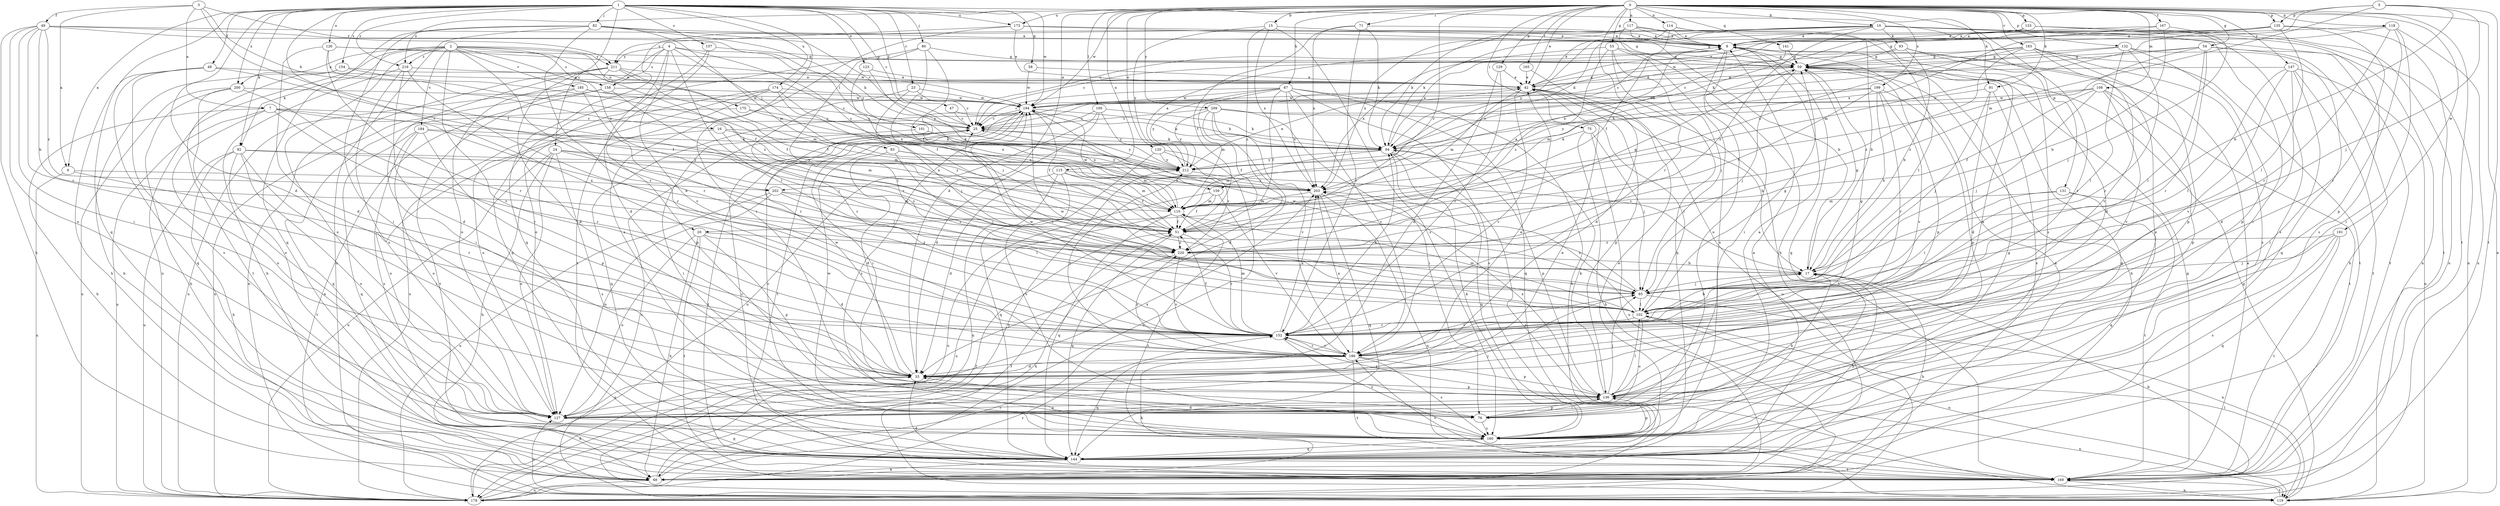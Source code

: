 strict digraph  {
0;
1;
2;
3;
4;
5;
6;
7;
8;
10;
15;
16;
17;
20;
23;
24;
25;
33;
42;
47;
48;
49;
51;
53;
54;
58;
59;
67;
68;
71;
75;
76;
80;
82;
83;
85;
91;
92;
93;
94;
100;
101;
102;
108;
110;
114;
115;
117;
118;
119;
120;
123;
126;
127;
129;
131;
132;
133;
135;
136;
141;
144;
147;
152;
154;
157;
158;
159;
160;
165;
167;
169;
173;
174;
175;
178;
183;
184;
185;
186;
191;
194;
199;
200;
202;
203;
209;
211;
212;
219;
220;
0 -> 10  [label=b];
0 -> 15  [label=b];
0 -> 20  [label=c];
0 -> 33  [label=d];
0 -> 42  [label=e];
0 -> 53  [label=g];
0 -> 54  [label=g];
0 -> 67  [label=h];
0 -> 71  [label=i];
0 -> 75  [label=i];
0 -> 91  [label=k];
0 -> 100  [label=l];
0 -> 108  [label=m];
0 -> 114  [label=n];
0 -> 115  [label=n];
0 -> 117  [label=n];
0 -> 118  [label=n];
0 -> 119  [label=n];
0 -> 120  [label=o];
0 -> 129  [label=p];
0 -> 131  [label=p];
0 -> 132  [label=p];
0 -> 133  [label=p];
0 -> 135  [label=p];
0 -> 141  [label=q];
0 -> 147  [label=r];
0 -> 152  [label=r];
0 -> 165  [label=t];
0 -> 167  [label=t];
0 -> 169  [label=t];
0 -> 173  [label=u];
0 -> 183  [label=v];
0 -> 191  [label=w];
0 -> 194  [label=w];
0 -> 199  [label=x];
0 -> 209  [label=y];
0 -> 219  [label=z];
1 -> 6  [label=a];
1 -> 20  [label=c];
1 -> 23  [label=c];
1 -> 24  [label=c];
1 -> 25  [label=c];
1 -> 33  [label=d];
1 -> 47  [label=f];
1 -> 48  [label=f];
1 -> 58  [label=g];
1 -> 76  [label=i];
1 -> 80  [label=j];
1 -> 82  [label=j];
1 -> 91  [label=k];
1 -> 92  [label=k];
1 -> 123  [label=o];
1 -> 126  [label=o];
1 -> 144  [label=q];
1 -> 154  [label=s];
1 -> 157  [label=s];
1 -> 173  [label=u];
1 -> 174  [label=u];
1 -> 194  [label=w];
1 -> 200  [label=x];
1 -> 219  [label=z];
2 -> 92  [label=k];
2 -> 127  [label=o];
2 -> 152  [label=r];
2 -> 158  [label=s];
2 -> 175  [label=u];
2 -> 178  [label=u];
2 -> 184  [label=v];
2 -> 185  [label=v];
2 -> 186  [label=v];
2 -> 200  [label=x];
2 -> 202  [label=x];
2 -> 211  [label=y];
2 -> 219  [label=z];
2 -> 220  [label=z];
3 -> 6  [label=a];
3 -> 7  [label=a];
3 -> 16  [label=b];
3 -> 49  [label=f];
3 -> 51  [label=f];
3 -> 211  [label=y];
4 -> 33  [label=d];
4 -> 83  [label=j];
4 -> 101  [label=l];
4 -> 102  [label=l];
4 -> 127  [label=o];
4 -> 158  [label=s];
4 -> 159  [label=s];
4 -> 186  [label=v];
4 -> 211  [label=y];
5 -> 17  [label=b];
5 -> 85  [label=j];
5 -> 110  [label=m];
5 -> 135  [label=p];
5 -> 169  [label=t];
5 -> 202  [label=x];
6 -> 152  [label=r];
6 -> 178  [label=u];
6 -> 202  [label=x];
7 -> 17  [label=b];
7 -> 25  [label=c];
7 -> 68  [label=h];
7 -> 110  [label=m];
7 -> 127  [label=o];
7 -> 152  [label=r];
7 -> 178  [label=u];
8 -> 59  [label=g];
8 -> 76  [label=i];
8 -> 127  [label=o];
8 -> 144  [label=q];
8 -> 159  [label=s];
10 -> 8  [label=a];
10 -> 25  [label=c];
10 -> 42  [label=e];
10 -> 76  [label=i];
10 -> 93  [label=k];
10 -> 119  [label=n];
10 -> 160  [label=s];
10 -> 186  [label=v];
10 -> 211  [label=y];
10 -> 212  [label=y];
10 -> 220  [label=z];
15 -> 8  [label=a];
15 -> 160  [label=s];
15 -> 203  [label=x];
15 -> 212  [label=y];
15 -> 220  [label=z];
16 -> 94  [label=k];
16 -> 127  [label=o];
16 -> 203  [label=x];
16 -> 220  [label=z];
17 -> 25  [label=c];
17 -> 59  [label=g];
17 -> 68  [label=h];
17 -> 85  [label=j];
20 -> 33  [label=d];
20 -> 68  [label=h];
20 -> 127  [label=o];
20 -> 136  [label=p];
20 -> 169  [label=t];
20 -> 220  [label=z];
23 -> 25  [label=c];
23 -> 85  [label=j];
23 -> 152  [label=r];
23 -> 194  [label=w];
24 -> 68  [label=h];
24 -> 85  [label=j];
24 -> 127  [label=o];
24 -> 160  [label=s];
24 -> 178  [label=u];
24 -> 212  [label=y];
24 -> 220  [label=z];
25 -> 94  [label=k];
25 -> 169  [label=t];
25 -> 212  [label=y];
33 -> 42  [label=e];
33 -> 127  [label=o];
33 -> 136  [label=p];
33 -> 194  [label=w];
42 -> 59  [label=g];
42 -> 110  [label=m];
42 -> 136  [label=p];
42 -> 169  [label=t];
42 -> 178  [label=u];
42 -> 186  [label=v];
42 -> 194  [label=w];
47 -> 25  [label=c];
47 -> 94  [label=k];
48 -> 42  [label=e];
48 -> 51  [label=f];
48 -> 68  [label=h];
48 -> 144  [label=q];
48 -> 160  [label=s];
49 -> 8  [label=a];
49 -> 17  [label=b];
49 -> 59  [label=g];
49 -> 68  [label=h];
49 -> 76  [label=i];
49 -> 127  [label=o];
49 -> 152  [label=r];
49 -> 212  [label=y];
49 -> 220  [label=z];
51 -> 8  [label=a];
51 -> 59  [label=g];
51 -> 144  [label=q];
51 -> 152  [label=r];
51 -> 220  [label=z];
53 -> 59  [label=g];
53 -> 85  [label=j];
53 -> 144  [label=q];
53 -> 160  [label=s];
53 -> 203  [label=x];
53 -> 220  [label=z];
54 -> 59  [label=g];
54 -> 68  [label=h];
54 -> 94  [label=k];
54 -> 102  [label=l];
54 -> 152  [label=r];
54 -> 169  [label=t];
54 -> 220  [label=z];
58 -> 42  [label=e];
58 -> 194  [label=w];
59 -> 42  [label=e];
59 -> 68  [label=h];
59 -> 85  [label=j];
59 -> 110  [label=m];
59 -> 136  [label=p];
67 -> 25  [label=c];
67 -> 51  [label=f];
67 -> 68  [label=h];
67 -> 110  [label=m];
67 -> 144  [label=q];
67 -> 160  [label=s];
67 -> 186  [label=v];
67 -> 194  [label=w];
67 -> 203  [label=x];
67 -> 212  [label=y];
68 -> 8  [label=a];
68 -> 152  [label=r];
68 -> 178  [label=u];
68 -> 212  [label=y];
71 -> 8  [label=a];
71 -> 51  [label=f];
71 -> 94  [label=k];
71 -> 152  [label=r];
71 -> 203  [label=x];
75 -> 68  [label=h];
75 -> 85  [label=j];
75 -> 94  [label=k];
75 -> 178  [label=u];
76 -> 8  [label=a];
76 -> 136  [label=p];
76 -> 160  [label=s];
80 -> 51  [label=f];
80 -> 59  [label=g];
80 -> 85  [label=j];
80 -> 102  [label=l];
80 -> 144  [label=q];
82 -> 8  [label=a];
82 -> 25  [label=c];
82 -> 76  [label=i];
82 -> 94  [label=k];
82 -> 110  [label=m];
82 -> 119  [label=n];
82 -> 144  [label=q];
82 -> 152  [label=r];
83 -> 33  [label=d];
83 -> 85  [label=j];
83 -> 110  [label=m];
83 -> 212  [label=y];
85 -> 102  [label=l];
85 -> 119  [label=n];
85 -> 186  [label=v];
85 -> 194  [label=w];
91 -> 33  [label=d];
91 -> 85  [label=j];
91 -> 160  [label=s];
91 -> 194  [label=w];
92 -> 68  [label=h];
92 -> 76  [label=i];
92 -> 127  [label=o];
92 -> 169  [label=t];
92 -> 178  [label=u];
92 -> 203  [label=x];
92 -> 212  [label=y];
93 -> 17  [label=b];
93 -> 25  [label=c];
93 -> 33  [label=d];
93 -> 59  [label=g];
93 -> 127  [label=o];
94 -> 8  [label=a];
94 -> 110  [label=m];
94 -> 119  [label=n];
94 -> 136  [label=p];
94 -> 144  [label=q];
94 -> 212  [label=y];
100 -> 25  [label=c];
100 -> 33  [label=d];
100 -> 94  [label=k];
100 -> 178  [label=u];
100 -> 212  [label=y];
101 -> 76  [label=i];
101 -> 94  [label=k];
101 -> 203  [label=x];
102 -> 17  [label=b];
102 -> 25  [label=c];
102 -> 59  [label=g];
102 -> 110  [label=m];
102 -> 119  [label=n];
102 -> 127  [label=o];
102 -> 152  [label=r];
102 -> 194  [label=w];
102 -> 203  [label=x];
108 -> 51  [label=f];
108 -> 85  [label=j];
108 -> 136  [label=p];
108 -> 169  [label=t];
108 -> 186  [label=v];
108 -> 194  [label=w];
108 -> 212  [label=y];
110 -> 51  [label=f];
110 -> 144  [label=q];
110 -> 169  [label=t];
110 -> 178  [label=u];
110 -> 194  [label=w];
114 -> 8  [label=a];
114 -> 17  [label=b];
114 -> 51  [label=f];
114 -> 94  [label=k];
114 -> 102  [label=l];
115 -> 33  [label=d];
115 -> 51  [label=f];
115 -> 110  [label=m];
115 -> 119  [label=n];
115 -> 144  [label=q];
115 -> 203  [label=x];
117 -> 8  [label=a];
117 -> 17  [label=b];
117 -> 68  [label=h];
117 -> 94  [label=k];
117 -> 119  [label=n];
117 -> 160  [label=s];
117 -> 203  [label=x];
118 -> 8  [label=a];
118 -> 59  [label=g];
118 -> 76  [label=i];
118 -> 136  [label=p];
118 -> 152  [label=r];
118 -> 178  [label=u];
119 -> 25  [label=c];
119 -> 51  [label=f];
119 -> 59  [label=g];
119 -> 102  [label=l];
119 -> 127  [label=o];
119 -> 169  [label=t];
120 -> 160  [label=s];
120 -> 178  [label=u];
120 -> 212  [label=y];
120 -> 220  [label=z];
123 -> 42  [label=e];
123 -> 51  [label=f];
123 -> 212  [label=y];
126 -> 33  [label=d];
126 -> 51  [label=f];
126 -> 59  [label=g];
126 -> 152  [label=r];
126 -> 194  [label=w];
127 -> 17  [label=b];
127 -> 42  [label=e];
127 -> 85  [label=j];
127 -> 144  [label=q];
127 -> 203  [label=x];
129 -> 33  [label=d];
129 -> 42  [label=e];
129 -> 152  [label=r];
131 -> 102  [label=l];
131 -> 110  [label=m];
131 -> 144  [label=q];
131 -> 169  [label=t];
132 -> 25  [label=c];
132 -> 59  [label=g];
132 -> 102  [label=l];
132 -> 136  [label=p];
132 -> 144  [label=q];
132 -> 152  [label=r];
133 -> 8  [label=a];
133 -> 94  [label=k];
133 -> 160  [label=s];
133 -> 178  [label=u];
135 -> 8  [label=a];
135 -> 42  [label=e];
135 -> 102  [label=l];
135 -> 110  [label=m];
135 -> 152  [label=r];
135 -> 169  [label=t];
135 -> 194  [label=w];
136 -> 8  [label=a];
136 -> 76  [label=i];
136 -> 85  [label=j];
136 -> 94  [label=k];
136 -> 102  [label=l];
136 -> 119  [label=n];
136 -> 127  [label=o];
136 -> 152  [label=r];
136 -> 203  [label=x];
141 -> 59  [label=g];
141 -> 203  [label=x];
144 -> 8  [label=a];
144 -> 17  [label=b];
144 -> 25  [label=c];
144 -> 59  [label=g];
144 -> 68  [label=h];
144 -> 169  [label=t];
147 -> 33  [label=d];
147 -> 42  [label=e];
147 -> 76  [label=i];
147 -> 102  [label=l];
147 -> 119  [label=n];
147 -> 169  [label=t];
147 -> 186  [label=v];
152 -> 51  [label=f];
152 -> 59  [label=g];
152 -> 94  [label=k];
152 -> 110  [label=m];
152 -> 160  [label=s];
152 -> 186  [label=v];
152 -> 194  [label=w];
152 -> 203  [label=x];
154 -> 42  [label=e];
154 -> 51  [label=f];
154 -> 68  [label=h];
154 -> 169  [label=t];
157 -> 59  [label=g];
157 -> 127  [label=o];
157 -> 169  [label=t];
158 -> 85  [label=j];
158 -> 119  [label=n];
158 -> 178  [label=u];
158 -> 194  [label=w];
159 -> 51  [label=f];
159 -> 110  [label=m];
159 -> 178  [label=u];
159 -> 186  [label=v];
160 -> 25  [label=c];
160 -> 33  [label=d];
160 -> 42  [label=e];
160 -> 59  [label=g];
160 -> 94  [label=k];
160 -> 136  [label=p];
160 -> 144  [label=q];
160 -> 194  [label=w];
165 -> 33  [label=d];
165 -> 42  [label=e];
167 -> 8  [label=a];
167 -> 17  [label=b];
167 -> 85  [label=j];
167 -> 94  [label=k];
169 -> 8  [label=a];
169 -> 33  [label=d];
169 -> 59  [label=g];
169 -> 119  [label=n];
169 -> 186  [label=v];
173 -> 8  [label=a];
173 -> 42  [label=e];
173 -> 59  [label=g];
173 -> 144  [label=q];
173 -> 160  [label=s];
174 -> 127  [label=o];
174 -> 136  [label=p];
174 -> 178  [label=u];
174 -> 194  [label=w];
174 -> 203  [label=x];
174 -> 220  [label=z];
175 -> 25  [label=c];
175 -> 144  [label=q];
175 -> 203  [label=x];
178 -> 17  [label=b];
178 -> 33  [label=d];
178 -> 51  [label=f];
178 -> 152  [label=r];
183 -> 25  [label=c];
183 -> 59  [label=g];
183 -> 136  [label=p];
183 -> 160  [label=s];
183 -> 169  [label=t];
183 -> 186  [label=v];
183 -> 203  [label=x];
183 -> 220  [label=z];
184 -> 94  [label=k];
184 -> 110  [label=m];
184 -> 127  [label=o];
184 -> 136  [label=p];
184 -> 144  [label=q];
184 -> 160  [label=s];
185 -> 25  [label=c];
185 -> 152  [label=r];
185 -> 169  [label=t];
185 -> 178  [label=u];
185 -> 194  [label=w];
186 -> 33  [label=d];
186 -> 68  [label=h];
186 -> 136  [label=p];
186 -> 144  [label=q];
186 -> 152  [label=r];
186 -> 160  [label=s];
186 -> 169  [label=t];
186 -> 203  [label=x];
186 -> 212  [label=y];
186 -> 220  [label=z];
191 -> 85  [label=j];
191 -> 144  [label=q];
191 -> 160  [label=s];
191 -> 169  [label=t];
191 -> 220  [label=z];
194 -> 25  [label=c];
194 -> 51  [label=f];
194 -> 76  [label=i];
194 -> 94  [label=k];
194 -> 144  [label=q];
194 -> 160  [label=s];
194 -> 169  [label=t];
199 -> 17  [label=b];
199 -> 51  [label=f];
199 -> 94  [label=k];
199 -> 136  [label=p];
199 -> 152  [label=r];
199 -> 186  [label=v];
199 -> 194  [label=w];
200 -> 68  [label=h];
200 -> 127  [label=o];
200 -> 178  [label=u];
200 -> 186  [label=v];
200 -> 194  [label=w];
202 -> 102  [label=l];
202 -> 110  [label=m];
202 -> 127  [label=o];
202 -> 178  [label=u];
202 -> 220  [label=z];
203 -> 110  [label=m];
203 -> 119  [label=n];
203 -> 144  [label=q];
209 -> 17  [label=b];
209 -> 25  [label=c];
209 -> 33  [label=d];
209 -> 51  [label=f];
209 -> 76  [label=i];
209 -> 102  [label=l];
209 -> 186  [label=v];
209 -> 212  [label=y];
211 -> 33  [label=d];
211 -> 42  [label=e];
211 -> 51  [label=f];
211 -> 76  [label=i];
211 -> 110  [label=m];
211 -> 119  [label=n];
211 -> 212  [label=y];
212 -> 8  [label=a];
212 -> 42  [label=e];
212 -> 203  [label=x];
219 -> 33  [label=d];
219 -> 42  [label=e];
219 -> 68  [label=h];
219 -> 127  [label=o];
219 -> 152  [label=r];
220 -> 17  [label=b];
220 -> 68  [label=h];
220 -> 186  [label=v];
}
